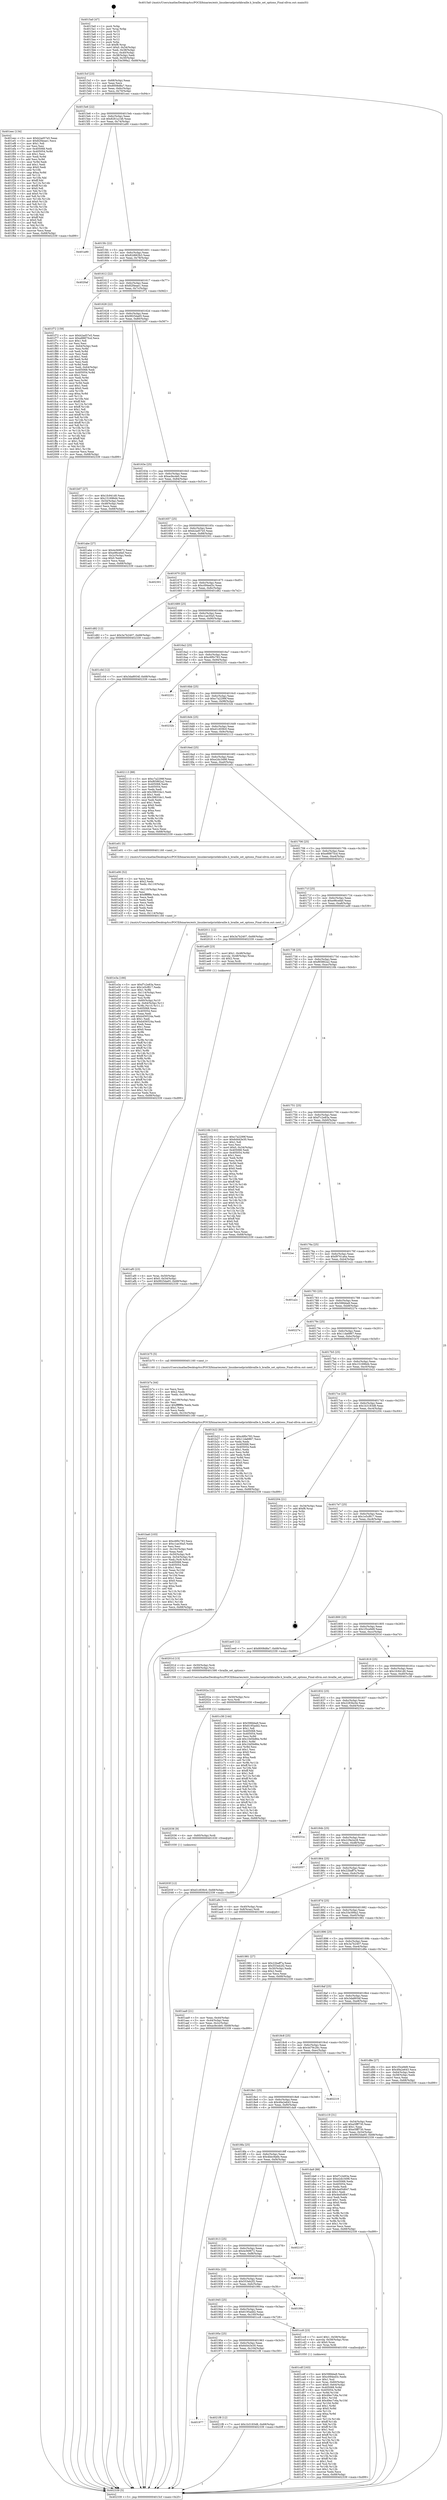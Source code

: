 digraph "0x4015a0" {
  label = "0x4015a0 (/mnt/c/Users/mathe/Desktop/tcc/POCII/binaries/extr_linuxkernelprintkbraille.h_braille_set_options_Final-ollvm.out::main(0))"
  labelloc = "t"
  node[shape=record]

  Entry [label="",width=0.3,height=0.3,shape=circle,fillcolor=black,style=filled]
  "0x4015cf" [label="{
     0x4015cf [23]\l
     | [instrs]\l
     &nbsp;&nbsp;0x4015cf \<+3\>: mov -0x68(%rbp),%eax\l
     &nbsp;&nbsp;0x4015d2 \<+2\>: mov %eax,%ecx\l
     &nbsp;&nbsp;0x4015d4 \<+6\>: sub $0x8008d8a7,%ecx\l
     &nbsp;&nbsp;0x4015da \<+3\>: mov %eax,-0x6c(%rbp)\l
     &nbsp;&nbsp;0x4015dd \<+3\>: mov %ecx,-0x70(%rbp)\l
     &nbsp;&nbsp;0x4015e0 \<+6\>: je 0000000000401eec \<main+0x94c\>\l
  }"]
  "0x401eec" [label="{
     0x401eec [134]\l
     | [instrs]\l
     &nbsp;&nbsp;0x401eec \<+5\>: mov $0xb2ad57e5,%eax\l
     &nbsp;&nbsp;0x401ef1 \<+5\>: mov $0x82f4eae1,%ecx\l
     &nbsp;&nbsp;0x401ef6 \<+2\>: mov $0x1,%dl\l
     &nbsp;&nbsp;0x401ef8 \<+2\>: xor %esi,%esi\l
     &nbsp;&nbsp;0x401efa \<+7\>: mov 0x405068,%edi\l
     &nbsp;&nbsp;0x401f01 \<+8\>: mov 0x405054,%r8d\l
     &nbsp;&nbsp;0x401f09 \<+3\>: sub $0x1,%esi\l
     &nbsp;&nbsp;0x401f0c \<+3\>: mov %edi,%r9d\l
     &nbsp;&nbsp;0x401f0f \<+3\>: add %esi,%r9d\l
     &nbsp;&nbsp;0x401f12 \<+4\>: imul %r9d,%edi\l
     &nbsp;&nbsp;0x401f16 \<+3\>: and $0x1,%edi\l
     &nbsp;&nbsp;0x401f19 \<+3\>: cmp $0x0,%edi\l
     &nbsp;&nbsp;0x401f1c \<+4\>: sete %r10b\l
     &nbsp;&nbsp;0x401f20 \<+4\>: cmp $0xa,%r8d\l
     &nbsp;&nbsp;0x401f24 \<+4\>: setl %r11b\l
     &nbsp;&nbsp;0x401f28 \<+3\>: mov %r10b,%bl\l
     &nbsp;&nbsp;0x401f2b \<+3\>: xor $0xff,%bl\l
     &nbsp;&nbsp;0x401f2e \<+3\>: mov %r11b,%r14b\l
     &nbsp;&nbsp;0x401f31 \<+4\>: xor $0xff,%r14b\l
     &nbsp;&nbsp;0x401f35 \<+3\>: xor $0x0,%dl\l
     &nbsp;&nbsp;0x401f38 \<+3\>: mov %bl,%r15b\l
     &nbsp;&nbsp;0x401f3b \<+4\>: and $0x0,%r15b\l
     &nbsp;&nbsp;0x401f3f \<+3\>: and %dl,%r10b\l
     &nbsp;&nbsp;0x401f42 \<+3\>: mov %r14b,%r12b\l
     &nbsp;&nbsp;0x401f45 \<+4\>: and $0x0,%r12b\l
     &nbsp;&nbsp;0x401f49 \<+3\>: and %dl,%r11b\l
     &nbsp;&nbsp;0x401f4c \<+3\>: or %r10b,%r15b\l
     &nbsp;&nbsp;0x401f4f \<+3\>: or %r11b,%r12b\l
     &nbsp;&nbsp;0x401f52 \<+3\>: xor %r12b,%r15b\l
     &nbsp;&nbsp;0x401f55 \<+3\>: or %r14b,%bl\l
     &nbsp;&nbsp;0x401f58 \<+3\>: xor $0xff,%bl\l
     &nbsp;&nbsp;0x401f5b \<+3\>: or $0x0,%dl\l
     &nbsp;&nbsp;0x401f5e \<+2\>: and %dl,%bl\l
     &nbsp;&nbsp;0x401f60 \<+3\>: or %bl,%r15b\l
     &nbsp;&nbsp;0x401f63 \<+4\>: test $0x1,%r15b\l
     &nbsp;&nbsp;0x401f67 \<+3\>: cmovne %ecx,%eax\l
     &nbsp;&nbsp;0x401f6a \<+3\>: mov %eax,-0x68(%rbp)\l
     &nbsp;&nbsp;0x401f6d \<+5\>: jmp 0000000000402339 \<main+0xd99\>\l
  }"]
  "0x4015e6" [label="{
     0x4015e6 [22]\l
     | [instrs]\l
     &nbsp;&nbsp;0x4015e6 \<+5\>: jmp 00000000004015eb \<main+0x4b\>\l
     &nbsp;&nbsp;0x4015eb \<+3\>: mov -0x6c(%rbp),%eax\l
     &nbsp;&nbsp;0x4015ee \<+5\>: sub $0x8261a148,%eax\l
     &nbsp;&nbsp;0x4015f3 \<+3\>: mov %eax,-0x74(%rbp)\l
     &nbsp;&nbsp;0x4015f6 \<+6\>: je 0000000000401a90 \<main+0x4f0\>\l
  }"]
  Exit [label="",width=0.3,height=0.3,shape=circle,fillcolor=black,style=filled,peripheries=2]
  "0x401a90" [label="{
     0x401a90\l
  }", style=dashed]
  "0x4015fc" [label="{
     0x4015fc [22]\l
     | [instrs]\l
     &nbsp;&nbsp;0x4015fc \<+5\>: jmp 0000000000401601 \<main+0x61\>\l
     &nbsp;&nbsp;0x401601 \<+3\>: mov -0x6c(%rbp),%eax\l
     &nbsp;&nbsp;0x401604 \<+5\>: sub $0x82d663b3,%eax\l
     &nbsp;&nbsp;0x401609 \<+3\>: mov %eax,-0x78(%rbp)\l
     &nbsp;&nbsp;0x40160c \<+6\>: je 00000000004020af \<main+0xb0f\>\l
  }"]
  "0x401977" [label="{
     0x401977\l
  }", style=dashed]
  "0x4020af" [label="{
     0x4020af\l
  }", style=dashed]
  "0x401612" [label="{
     0x401612 [22]\l
     | [instrs]\l
     &nbsp;&nbsp;0x401612 \<+5\>: jmp 0000000000401617 \<main+0x77\>\l
     &nbsp;&nbsp;0x401617 \<+3\>: mov -0x6c(%rbp),%eax\l
     &nbsp;&nbsp;0x40161a \<+5\>: sub $0x82f4eae1,%eax\l
     &nbsp;&nbsp;0x40161f \<+3\>: mov %eax,-0x7c(%rbp)\l
     &nbsp;&nbsp;0x401622 \<+6\>: je 0000000000401f72 \<main+0x9d2\>\l
  }"]
  "0x4021f8" [label="{
     0x4021f8 [12]\l
     | [instrs]\l
     &nbsp;&nbsp;0x4021f8 \<+7\>: movl $0x1b3183d8,-0x68(%rbp)\l
     &nbsp;&nbsp;0x4021ff \<+5\>: jmp 0000000000402339 \<main+0xd99\>\l
  }"]
  "0x401f72" [label="{
     0x401f72 [159]\l
     | [instrs]\l
     &nbsp;&nbsp;0x401f72 \<+5\>: mov $0xb2ad57e5,%eax\l
     &nbsp;&nbsp;0x401f77 \<+5\>: mov $0xe88875cd,%ecx\l
     &nbsp;&nbsp;0x401f7c \<+2\>: mov $0x1,%dl\l
     &nbsp;&nbsp;0x401f7e \<+2\>: xor %esi,%esi\l
     &nbsp;&nbsp;0x401f80 \<+3\>: mov -0x64(%rbp),%edi\l
     &nbsp;&nbsp;0x401f83 \<+3\>: mov %esi,%r8d\l
     &nbsp;&nbsp;0x401f86 \<+3\>: sub %edi,%r8d\l
     &nbsp;&nbsp;0x401f89 \<+2\>: mov %esi,%edi\l
     &nbsp;&nbsp;0x401f8b \<+3\>: sub $0x1,%edi\l
     &nbsp;&nbsp;0x401f8e \<+3\>: add %edi,%r8d\l
     &nbsp;&nbsp;0x401f91 \<+2\>: mov %esi,%edi\l
     &nbsp;&nbsp;0x401f93 \<+3\>: sub %r8d,%edi\l
     &nbsp;&nbsp;0x401f96 \<+3\>: mov %edi,-0x64(%rbp)\l
     &nbsp;&nbsp;0x401f99 \<+7\>: mov 0x405068,%edi\l
     &nbsp;&nbsp;0x401fa0 \<+8\>: mov 0x405054,%r8d\l
     &nbsp;&nbsp;0x401fa8 \<+3\>: sub $0x1,%esi\l
     &nbsp;&nbsp;0x401fab \<+3\>: mov %edi,%r9d\l
     &nbsp;&nbsp;0x401fae \<+3\>: add %esi,%r9d\l
     &nbsp;&nbsp;0x401fb1 \<+4\>: imul %r9d,%edi\l
     &nbsp;&nbsp;0x401fb5 \<+3\>: and $0x1,%edi\l
     &nbsp;&nbsp;0x401fb8 \<+3\>: cmp $0x0,%edi\l
     &nbsp;&nbsp;0x401fbb \<+4\>: sete %r10b\l
     &nbsp;&nbsp;0x401fbf \<+4\>: cmp $0xa,%r8d\l
     &nbsp;&nbsp;0x401fc3 \<+4\>: setl %r11b\l
     &nbsp;&nbsp;0x401fc7 \<+3\>: mov %r10b,%bl\l
     &nbsp;&nbsp;0x401fca \<+3\>: xor $0xff,%bl\l
     &nbsp;&nbsp;0x401fcd \<+3\>: mov %r11b,%r14b\l
     &nbsp;&nbsp;0x401fd0 \<+4\>: xor $0xff,%r14b\l
     &nbsp;&nbsp;0x401fd4 \<+3\>: xor $0x1,%dl\l
     &nbsp;&nbsp;0x401fd7 \<+3\>: mov %bl,%r15b\l
     &nbsp;&nbsp;0x401fda \<+4\>: and $0xff,%r15b\l
     &nbsp;&nbsp;0x401fde \<+3\>: and %dl,%r10b\l
     &nbsp;&nbsp;0x401fe1 \<+3\>: mov %r14b,%r12b\l
     &nbsp;&nbsp;0x401fe4 \<+4\>: and $0xff,%r12b\l
     &nbsp;&nbsp;0x401fe8 \<+3\>: and %dl,%r11b\l
     &nbsp;&nbsp;0x401feb \<+3\>: or %r10b,%r15b\l
     &nbsp;&nbsp;0x401fee \<+3\>: or %r11b,%r12b\l
     &nbsp;&nbsp;0x401ff1 \<+3\>: xor %r12b,%r15b\l
     &nbsp;&nbsp;0x401ff4 \<+3\>: or %r14b,%bl\l
     &nbsp;&nbsp;0x401ff7 \<+3\>: xor $0xff,%bl\l
     &nbsp;&nbsp;0x401ffa \<+3\>: or $0x1,%dl\l
     &nbsp;&nbsp;0x401ffd \<+2\>: and %dl,%bl\l
     &nbsp;&nbsp;0x401fff \<+3\>: or %bl,%r15b\l
     &nbsp;&nbsp;0x402002 \<+4\>: test $0x1,%r15b\l
     &nbsp;&nbsp;0x402006 \<+3\>: cmovne %ecx,%eax\l
     &nbsp;&nbsp;0x402009 \<+3\>: mov %eax,-0x68(%rbp)\l
     &nbsp;&nbsp;0x40200c \<+5\>: jmp 0000000000402339 \<main+0xd99\>\l
  }"]
  "0x401628" [label="{
     0x401628 [22]\l
     | [instrs]\l
     &nbsp;&nbsp;0x401628 \<+5\>: jmp 000000000040162d \<main+0x8d\>\l
     &nbsp;&nbsp;0x40162d \<+3\>: mov -0x6c(%rbp),%eax\l
     &nbsp;&nbsp;0x401630 \<+5\>: sub $0x9925da65,%eax\l
     &nbsp;&nbsp;0x401635 \<+3\>: mov %eax,-0x80(%rbp)\l
     &nbsp;&nbsp;0x401638 \<+6\>: je 0000000000401b07 \<main+0x567\>\l
  }"]
  "0x40203f" [label="{
     0x40203f [12]\l
     | [instrs]\l
     &nbsp;&nbsp;0x40203f \<+7\>: movl $0xd1c839c0,-0x68(%rbp)\l
     &nbsp;&nbsp;0x402046 \<+5\>: jmp 0000000000402339 \<main+0xd99\>\l
  }"]
  "0x401b07" [label="{
     0x401b07 [27]\l
     | [instrs]\l
     &nbsp;&nbsp;0x401b07 \<+5\>: mov $0x1fc941d0,%eax\l
     &nbsp;&nbsp;0x401b0c \<+5\>: mov $0x151696d4,%ecx\l
     &nbsp;&nbsp;0x401b11 \<+3\>: mov -0x54(%rbp),%edx\l
     &nbsp;&nbsp;0x401b14 \<+3\>: cmp -0x48(%rbp),%edx\l
     &nbsp;&nbsp;0x401b17 \<+3\>: cmovl %ecx,%eax\l
     &nbsp;&nbsp;0x401b1a \<+3\>: mov %eax,-0x68(%rbp)\l
     &nbsp;&nbsp;0x401b1d \<+5\>: jmp 0000000000402339 \<main+0xd99\>\l
  }"]
  "0x40163e" [label="{
     0x40163e [25]\l
     | [instrs]\l
     &nbsp;&nbsp;0x40163e \<+5\>: jmp 0000000000401643 \<main+0xa3\>\l
     &nbsp;&nbsp;0x401643 \<+3\>: mov -0x6c(%rbp),%eax\l
     &nbsp;&nbsp;0x401646 \<+5\>: sub $0xacfecde0,%eax\l
     &nbsp;&nbsp;0x40164b \<+6\>: mov %eax,-0x84(%rbp)\l
     &nbsp;&nbsp;0x401651 \<+6\>: je 0000000000401abe \<main+0x51e\>\l
  }"]
  "0x402036" [label="{
     0x402036 [9]\l
     | [instrs]\l
     &nbsp;&nbsp;0x402036 \<+4\>: mov -0x60(%rbp),%rdi\l
     &nbsp;&nbsp;0x40203a \<+5\>: call 0000000000401030 \<free@plt\>\l
     | [calls]\l
     &nbsp;&nbsp;0x401030 \{1\} (unknown)\l
  }"]
  "0x401abe" [label="{
     0x401abe [27]\l
     | [instrs]\l
     &nbsp;&nbsp;0x401abe \<+5\>: mov $0x4cf49672,%eax\l
     &nbsp;&nbsp;0x401ac3 \<+5\>: mov $0xe96cefa0,%ecx\l
     &nbsp;&nbsp;0x401ac8 \<+3\>: mov -0x2c(%rbp),%edx\l
     &nbsp;&nbsp;0x401acb \<+3\>: cmp $0x0,%edx\l
     &nbsp;&nbsp;0x401ace \<+3\>: cmove %ecx,%eax\l
     &nbsp;&nbsp;0x401ad1 \<+3\>: mov %eax,-0x68(%rbp)\l
     &nbsp;&nbsp;0x401ad4 \<+5\>: jmp 0000000000402339 \<main+0xd99\>\l
  }"]
  "0x401657" [label="{
     0x401657 [25]\l
     | [instrs]\l
     &nbsp;&nbsp;0x401657 \<+5\>: jmp 000000000040165c \<main+0xbc\>\l
     &nbsp;&nbsp;0x40165c \<+3\>: mov -0x6c(%rbp),%eax\l
     &nbsp;&nbsp;0x40165f \<+5\>: sub $0xb2ad57e5,%eax\l
     &nbsp;&nbsp;0x401664 \<+6\>: mov %eax,-0x88(%rbp)\l
     &nbsp;&nbsp;0x40166a \<+6\>: je 0000000000402301 \<main+0xd61\>\l
  }"]
  "0x40202a" [label="{
     0x40202a [12]\l
     | [instrs]\l
     &nbsp;&nbsp;0x40202a \<+4\>: mov -0x50(%rbp),%rsi\l
     &nbsp;&nbsp;0x40202e \<+3\>: mov %rsi,%rdi\l
     &nbsp;&nbsp;0x402031 \<+5\>: call 0000000000401030 \<free@plt\>\l
     | [calls]\l
     &nbsp;&nbsp;0x401030 \{1\} (unknown)\l
  }"]
  "0x402301" [label="{
     0x402301\l
  }", style=dashed]
  "0x401670" [label="{
     0x401670 [25]\l
     | [instrs]\l
     &nbsp;&nbsp;0x401670 \<+5\>: jmp 0000000000401675 \<main+0xd5\>\l
     &nbsp;&nbsp;0x401675 \<+3\>: mov -0x6c(%rbp),%eax\l
     &nbsp;&nbsp;0x401678 \<+5\>: sub $0xc094ed3c,%eax\l
     &nbsp;&nbsp;0x40167d \<+6\>: mov %eax,-0x8c(%rbp)\l
     &nbsp;&nbsp;0x401683 \<+6\>: je 0000000000401d82 \<main+0x7e2\>\l
  }"]
  "0x401e3a" [label="{
     0x401e3a [166]\l
     | [instrs]\l
     &nbsp;&nbsp;0x401e3a \<+5\>: mov $0xf7c2e83a,%ecx\l
     &nbsp;&nbsp;0x401e3f \<+5\>: mov $0x1e5cf817,%edx\l
     &nbsp;&nbsp;0x401e44 \<+3\>: mov $0x1,%r8b\l
     &nbsp;&nbsp;0x401e47 \<+6\>: mov -0x114(%rbp),%esi\l
     &nbsp;&nbsp;0x401e4d \<+3\>: imul %eax,%esi\l
     &nbsp;&nbsp;0x401e50 \<+3\>: mov %sil,%r9b\l
     &nbsp;&nbsp;0x401e53 \<+4\>: mov -0x60(%rbp),%r10\l
     &nbsp;&nbsp;0x401e57 \<+4\>: movslq -0x64(%rbp),%r11\l
     &nbsp;&nbsp;0x401e5b \<+4\>: mov %r9b,(%r10,%r11,1)\l
     &nbsp;&nbsp;0x401e5f \<+7\>: mov 0x405068,%eax\l
     &nbsp;&nbsp;0x401e66 \<+7\>: mov 0x405054,%esi\l
     &nbsp;&nbsp;0x401e6d \<+2\>: mov %eax,%edi\l
     &nbsp;&nbsp;0x401e6f \<+6\>: add $0xb456524a,%edi\l
     &nbsp;&nbsp;0x401e75 \<+3\>: sub $0x1,%edi\l
     &nbsp;&nbsp;0x401e78 \<+6\>: sub $0xb456524a,%edi\l
     &nbsp;&nbsp;0x401e7e \<+3\>: imul %edi,%eax\l
     &nbsp;&nbsp;0x401e81 \<+3\>: and $0x1,%eax\l
     &nbsp;&nbsp;0x401e84 \<+3\>: cmp $0x0,%eax\l
     &nbsp;&nbsp;0x401e87 \<+4\>: sete %r9b\l
     &nbsp;&nbsp;0x401e8b \<+3\>: cmp $0xa,%esi\l
     &nbsp;&nbsp;0x401e8e \<+3\>: setl %bl\l
     &nbsp;&nbsp;0x401e91 \<+3\>: mov %r9b,%r14b\l
     &nbsp;&nbsp;0x401e94 \<+4\>: xor $0xff,%r14b\l
     &nbsp;&nbsp;0x401e98 \<+3\>: mov %bl,%r15b\l
     &nbsp;&nbsp;0x401e9b \<+4\>: xor $0xff,%r15b\l
     &nbsp;&nbsp;0x401e9f \<+4\>: xor $0x1,%r8b\l
     &nbsp;&nbsp;0x401ea3 \<+3\>: mov %r14b,%r12b\l
     &nbsp;&nbsp;0x401ea6 \<+4\>: and $0xff,%r12b\l
     &nbsp;&nbsp;0x401eaa \<+3\>: and %r8b,%r9b\l
     &nbsp;&nbsp;0x401ead \<+3\>: mov %r15b,%r13b\l
     &nbsp;&nbsp;0x401eb0 \<+4\>: and $0xff,%r13b\l
     &nbsp;&nbsp;0x401eb4 \<+3\>: and %r8b,%bl\l
     &nbsp;&nbsp;0x401eb7 \<+3\>: or %r9b,%r12b\l
     &nbsp;&nbsp;0x401eba \<+3\>: or %bl,%r13b\l
     &nbsp;&nbsp;0x401ebd \<+3\>: xor %r13b,%r12b\l
     &nbsp;&nbsp;0x401ec0 \<+3\>: or %r15b,%r14b\l
     &nbsp;&nbsp;0x401ec3 \<+4\>: xor $0xff,%r14b\l
     &nbsp;&nbsp;0x401ec7 \<+4\>: or $0x1,%r8b\l
     &nbsp;&nbsp;0x401ecb \<+3\>: and %r8b,%r14b\l
     &nbsp;&nbsp;0x401ece \<+3\>: or %r14b,%r12b\l
     &nbsp;&nbsp;0x401ed1 \<+4\>: test $0x1,%r12b\l
     &nbsp;&nbsp;0x401ed5 \<+3\>: cmovne %edx,%ecx\l
     &nbsp;&nbsp;0x401ed8 \<+3\>: mov %ecx,-0x68(%rbp)\l
     &nbsp;&nbsp;0x401edb \<+5\>: jmp 0000000000402339 \<main+0xd99\>\l
  }"]
  "0x401d82" [label="{
     0x401d82 [12]\l
     | [instrs]\l
     &nbsp;&nbsp;0x401d82 \<+7\>: movl $0x3a7b2407,-0x68(%rbp)\l
     &nbsp;&nbsp;0x401d89 \<+5\>: jmp 0000000000402339 \<main+0xd99\>\l
  }"]
  "0x401689" [label="{
     0x401689 [25]\l
     | [instrs]\l
     &nbsp;&nbsp;0x401689 \<+5\>: jmp 000000000040168e \<main+0xee\>\l
     &nbsp;&nbsp;0x40168e \<+3\>: mov -0x6c(%rbp),%eax\l
     &nbsp;&nbsp;0x401691 \<+5\>: sub $0xc1ae30a5,%eax\l
     &nbsp;&nbsp;0x401696 \<+6\>: mov %eax,-0x90(%rbp)\l
     &nbsp;&nbsp;0x40169c \<+6\>: je 0000000000401c0d \<main+0x66d\>\l
  }"]
  "0x401e06" [label="{
     0x401e06 [52]\l
     | [instrs]\l
     &nbsp;&nbsp;0x401e06 \<+2\>: xor %ecx,%ecx\l
     &nbsp;&nbsp;0x401e08 \<+5\>: mov $0x2,%edx\l
     &nbsp;&nbsp;0x401e0d \<+6\>: mov %edx,-0x110(%rbp)\l
     &nbsp;&nbsp;0x401e13 \<+1\>: cltd\l
     &nbsp;&nbsp;0x401e14 \<+6\>: mov -0x110(%rbp),%esi\l
     &nbsp;&nbsp;0x401e1a \<+2\>: idiv %esi\l
     &nbsp;&nbsp;0x401e1c \<+6\>: imul $0xfffffffe,%edx,%edx\l
     &nbsp;&nbsp;0x401e22 \<+2\>: mov %ecx,%edi\l
     &nbsp;&nbsp;0x401e24 \<+2\>: sub %edx,%edi\l
     &nbsp;&nbsp;0x401e26 \<+2\>: mov %ecx,%edx\l
     &nbsp;&nbsp;0x401e28 \<+3\>: sub $0x1,%edx\l
     &nbsp;&nbsp;0x401e2b \<+2\>: add %edx,%edi\l
     &nbsp;&nbsp;0x401e2d \<+2\>: sub %edi,%ecx\l
     &nbsp;&nbsp;0x401e2f \<+6\>: mov %ecx,-0x114(%rbp)\l
     &nbsp;&nbsp;0x401e35 \<+5\>: call 0000000000401160 \<next_i\>\l
     | [calls]\l
     &nbsp;&nbsp;0x401160 \{1\} (/mnt/c/Users/mathe/Desktop/tcc/POCII/binaries/extr_linuxkernelprintkbraille.h_braille_set_options_Final-ollvm.out::next_i)\l
  }"]
  "0x401c0d" [label="{
     0x401c0d [12]\l
     | [instrs]\l
     &nbsp;&nbsp;0x401c0d \<+7\>: movl $0x3da8934f,-0x68(%rbp)\l
     &nbsp;&nbsp;0x401c14 \<+5\>: jmp 0000000000402339 \<main+0xd99\>\l
  }"]
  "0x4016a2" [label="{
     0x4016a2 [25]\l
     | [instrs]\l
     &nbsp;&nbsp;0x4016a2 \<+5\>: jmp 00000000004016a7 \<main+0x107\>\l
     &nbsp;&nbsp;0x4016a7 \<+3\>: mov -0x6c(%rbp),%eax\l
     &nbsp;&nbsp;0x4016aa \<+5\>: sub $0xc6f0c783,%eax\l
     &nbsp;&nbsp;0x4016af \<+6\>: mov %eax,-0x94(%rbp)\l
     &nbsp;&nbsp;0x4016b5 \<+6\>: je 0000000000402231 \<main+0xc91\>\l
  }"]
  "0x401cdf" [label="{
     0x401cdf [163]\l
     | [instrs]\l
     &nbsp;&nbsp;0x401cdf \<+5\>: mov $0x596bba9,%ecx\l
     &nbsp;&nbsp;0x401ce4 \<+5\>: mov $0xc094ed3c,%edx\l
     &nbsp;&nbsp;0x401ce9 \<+3\>: mov $0x1,%sil\l
     &nbsp;&nbsp;0x401cec \<+4\>: mov %rax,-0x60(%rbp)\l
     &nbsp;&nbsp;0x401cf0 \<+7\>: movl $0x0,-0x64(%rbp)\l
     &nbsp;&nbsp;0x401cf7 \<+8\>: mov 0x405068,%r8d\l
     &nbsp;&nbsp;0x401cff \<+8\>: mov 0x405054,%r9d\l
     &nbsp;&nbsp;0x401d07 \<+3\>: mov %r8d,%r10d\l
     &nbsp;&nbsp;0x401d0a \<+7\>: sub $0x49ec7c6a,%r10d\l
     &nbsp;&nbsp;0x401d11 \<+4\>: sub $0x1,%r10d\l
     &nbsp;&nbsp;0x401d15 \<+7\>: add $0x49ec7c6a,%r10d\l
     &nbsp;&nbsp;0x401d1c \<+4\>: imul %r10d,%r8d\l
     &nbsp;&nbsp;0x401d20 \<+4\>: and $0x1,%r8d\l
     &nbsp;&nbsp;0x401d24 \<+4\>: cmp $0x0,%r8d\l
     &nbsp;&nbsp;0x401d28 \<+4\>: sete %r11b\l
     &nbsp;&nbsp;0x401d2c \<+4\>: cmp $0xa,%r9d\l
     &nbsp;&nbsp;0x401d30 \<+3\>: setl %bl\l
     &nbsp;&nbsp;0x401d33 \<+3\>: mov %r11b,%r14b\l
     &nbsp;&nbsp;0x401d36 \<+4\>: xor $0xff,%r14b\l
     &nbsp;&nbsp;0x401d3a \<+3\>: mov %bl,%r15b\l
     &nbsp;&nbsp;0x401d3d \<+4\>: xor $0xff,%r15b\l
     &nbsp;&nbsp;0x401d41 \<+4\>: xor $0x1,%sil\l
     &nbsp;&nbsp;0x401d45 \<+3\>: mov %r14b,%r12b\l
     &nbsp;&nbsp;0x401d48 \<+4\>: and $0xff,%r12b\l
     &nbsp;&nbsp;0x401d4c \<+3\>: and %sil,%r11b\l
     &nbsp;&nbsp;0x401d4f \<+3\>: mov %r15b,%r13b\l
     &nbsp;&nbsp;0x401d52 \<+4\>: and $0xff,%r13b\l
     &nbsp;&nbsp;0x401d56 \<+3\>: and %sil,%bl\l
     &nbsp;&nbsp;0x401d59 \<+3\>: or %r11b,%r12b\l
     &nbsp;&nbsp;0x401d5c \<+3\>: or %bl,%r13b\l
     &nbsp;&nbsp;0x401d5f \<+3\>: xor %r13b,%r12b\l
     &nbsp;&nbsp;0x401d62 \<+3\>: or %r15b,%r14b\l
     &nbsp;&nbsp;0x401d65 \<+4\>: xor $0xff,%r14b\l
     &nbsp;&nbsp;0x401d69 \<+4\>: or $0x1,%sil\l
     &nbsp;&nbsp;0x401d6d \<+3\>: and %sil,%r14b\l
     &nbsp;&nbsp;0x401d70 \<+3\>: or %r14b,%r12b\l
     &nbsp;&nbsp;0x401d73 \<+4\>: test $0x1,%r12b\l
     &nbsp;&nbsp;0x401d77 \<+3\>: cmovne %edx,%ecx\l
     &nbsp;&nbsp;0x401d7a \<+3\>: mov %ecx,-0x68(%rbp)\l
     &nbsp;&nbsp;0x401d7d \<+5\>: jmp 0000000000402339 \<main+0xd99\>\l
  }"]
  "0x402231" [label="{
     0x402231\l
  }", style=dashed]
  "0x4016bb" [label="{
     0x4016bb [25]\l
     | [instrs]\l
     &nbsp;&nbsp;0x4016bb \<+5\>: jmp 00000000004016c0 \<main+0x120\>\l
     &nbsp;&nbsp;0x4016c0 \<+3\>: mov -0x6c(%rbp),%eax\l
     &nbsp;&nbsp;0x4016c3 \<+5\>: sub $0xc7a2299f,%eax\l
     &nbsp;&nbsp;0x4016c8 \<+6\>: mov %eax,-0x98(%rbp)\l
     &nbsp;&nbsp;0x4016ce \<+6\>: je 000000000040232b \<main+0xd8b\>\l
  }"]
  "0x40195e" [label="{
     0x40195e [25]\l
     | [instrs]\l
     &nbsp;&nbsp;0x40195e \<+5\>: jmp 0000000000401963 \<main+0x3c3\>\l
     &nbsp;&nbsp;0x401963 \<+3\>: mov -0x6c(%rbp),%eax\l
     &nbsp;&nbsp;0x401966 \<+5\>: sub $0x6d443e30,%eax\l
     &nbsp;&nbsp;0x40196b \<+6\>: mov %eax,-0x104(%rbp)\l
     &nbsp;&nbsp;0x401971 \<+6\>: je 00000000004021f8 \<main+0xc58\>\l
  }"]
  "0x40232b" [label="{
     0x40232b\l
  }", style=dashed]
  "0x4016d4" [label="{
     0x4016d4 [25]\l
     | [instrs]\l
     &nbsp;&nbsp;0x4016d4 \<+5\>: jmp 00000000004016d9 \<main+0x139\>\l
     &nbsp;&nbsp;0x4016d9 \<+3\>: mov -0x6c(%rbp),%eax\l
     &nbsp;&nbsp;0x4016dc \<+5\>: sub $0xd1c839c0,%eax\l
     &nbsp;&nbsp;0x4016e1 \<+6\>: mov %eax,-0x9c(%rbp)\l
     &nbsp;&nbsp;0x4016e7 \<+6\>: je 0000000000402113 \<main+0xb73\>\l
  }"]
  "0x401cc8" [label="{
     0x401cc8 [23]\l
     | [instrs]\l
     &nbsp;&nbsp;0x401cc8 \<+7\>: movl $0x1,-0x58(%rbp)\l
     &nbsp;&nbsp;0x401ccf \<+4\>: movslq -0x58(%rbp),%rax\l
     &nbsp;&nbsp;0x401cd3 \<+4\>: shl $0x0,%rax\l
     &nbsp;&nbsp;0x401cd7 \<+3\>: mov %rax,%rdi\l
     &nbsp;&nbsp;0x401cda \<+5\>: call 0000000000401050 \<malloc@plt\>\l
     | [calls]\l
     &nbsp;&nbsp;0x401050 \{1\} (unknown)\l
  }"]
  "0x402113" [label="{
     0x402113 [88]\l
     | [instrs]\l
     &nbsp;&nbsp;0x402113 \<+5\>: mov $0xc7a2299f,%eax\l
     &nbsp;&nbsp;0x402118 \<+5\>: mov $0xf65862a2,%ecx\l
     &nbsp;&nbsp;0x40211d \<+7\>: mov 0x405068,%edx\l
     &nbsp;&nbsp;0x402124 \<+7\>: mov 0x405054,%esi\l
     &nbsp;&nbsp;0x40212b \<+2\>: mov %edx,%edi\l
     &nbsp;&nbsp;0x40212d \<+6\>: add $0x398334c1,%edi\l
     &nbsp;&nbsp;0x402133 \<+3\>: sub $0x1,%edi\l
     &nbsp;&nbsp;0x402136 \<+6\>: sub $0x398334c1,%edi\l
     &nbsp;&nbsp;0x40213c \<+3\>: imul %edi,%edx\l
     &nbsp;&nbsp;0x40213f \<+3\>: and $0x1,%edx\l
     &nbsp;&nbsp;0x402142 \<+3\>: cmp $0x0,%edx\l
     &nbsp;&nbsp;0x402145 \<+4\>: sete %r8b\l
     &nbsp;&nbsp;0x402149 \<+3\>: cmp $0xa,%esi\l
     &nbsp;&nbsp;0x40214c \<+4\>: setl %r9b\l
     &nbsp;&nbsp;0x402150 \<+3\>: mov %r8b,%r10b\l
     &nbsp;&nbsp;0x402153 \<+3\>: and %r9b,%r10b\l
     &nbsp;&nbsp;0x402156 \<+3\>: xor %r9b,%r8b\l
     &nbsp;&nbsp;0x402159 \<+3\>: or %r8b,%r10b\l
     &nbsp;&nbsp;0x40215c \<+4\>: test $0x1,%r10b\l
     &nbsp;&nbsp;0x402160 \<+3\>: cmovne %ecx,%eax\l
     &nbsp;&nbsp;0x402163 \<+3\>: mov %eax,-0x68(%rbp)\l
     &nbsp;&nbsp;0x402166 \<+5\>: jmp 0000000000402339 \<main+0xd99\>\l
  }"]
  "0x4016ed" [label="{
     0x4016ed [25]\l
     | [instrs]\l
     &nbsp;&nbsp;0x4016ed \<+5\>: jmp 00000000004016f2 \<main+0x152\>\l
     &nbsp;&nbsp;0x4016f2 \<+3\>: mov -0x6c(%rbp),%eax\l
     &nbsp;&nbsp;0x4016f5 \<+5\>: sub $0xe2dc3498,%eax\l
     &nbsp;&nbsp;0x4016fa \<+6\>: mov %eax,-0xa0(%rbp)\l
     &nbsp;&nbsp;0x401700 \<+6\>: je 0000000000401e01 \<main+0x861\>\l
  }"]
  "0x401945" [label="{
     0x401945 [25]\l
     | [instrs]\l
     &nbsp;&nbsp;0x401945 \<+5\>: jmp 000000000040194a \<main+0x3aa\>\l
     &nbsp;&nbsp;0x40194a \<+3\>: mov -0x6c(%rbp),%eax\l
     &nbsp;&nbsp;0x40194d \<+5\>: sub $0x6195add2,%eax\l
     &nbsp;&nbsp;0x401952 \<+6\>: mov %eax,-0x100(%rbp)\l
     &nbsp;&nbsp;0x401958 \<+6\>: je 0000000000401cc8 \<main+0x728\>\l
  }"]
  "0x401e01" [label="{
     0x401e01 [5]\l
     | [instrs]\l
     &nbsp;&nbsp;0x401e01 \<+5\>: call 0000000000401160 \<next_i\>\l
     | [calls]\l
     &nbsp;&nbsp;0x401160 \{1\} (/mnt/c/Users/mathe/Desktop/tcc/POCII/binaries/extr_linuxkernelprintkbraille.h_braille_set_options_Final-ollvm.out::next_i)\l
  }"]
  "0x401706" [label="{
     0x401706 [25]\l
     | [instrs]\l
     &nbsp;&nbsp;0x401706 \<+5\>: jmp 000000000040170b \<main+0x16b\>\l
     &nbsp;&nbsp;0x40170b \<+3\>: mov -0x6c(%rbp),%eax\l
     &nbsp;&nbsp;0x40170e \<+5\>: sub $0xe88875cd,%eax\l
     &nbsp;&nbsp;0x401713 \<+6\>: mov %eax,-0xa4(%rbp)\l
     &nbsp;&nbsp;0x401719 \<+6\>: je 0000000000402011 \<main+0xa71\>\l
  }"]
  "0x40199c" [label="{
     0x40199c\l
  }", style=dashed]
  "0x402011" [label="{
     0x402011 [12]\l
     | [instrs]\l
     &nbsp;&nbsp;0x402011 \<+7\>: movl $0x3a7b2407,-0x68(%rbp)\l
     &nbsp;&nbsp;0x402018 \<+5\>: jmp 0000000000402339 \<main+0xd99\>\l
  }"]
  "0x40171f" [label="{
     0x40171f [25]\l
     | [instrs]\l
     &nbsp;&nbsp;0x40171f \<+5\>: jmp 0000000000401724 \<main+0x184\>\l
     &nbsp;&nbsp;0x401724 \<+3\>: mov -0x6c(%rbp),%eax\l
     &nbsp;&nbsp;0x401727 \<+5\>: sub $0xe96cefa0,%eax\l
     &nbsp;&nbsp;0x40172c \<+6\>: mov %eax,-0xa8(%rbp)\l
     &nbsp;&nbsp;0x401732 \<+6\>: je 0000000000401ad9 \<main+0x539\>\l
  }"]
  "0x40192c" [label="{
     0x40192c [25]\l
     | [instrs]\l
     &nbsp;&nbsp;0x40192c \<+5\>: jmp 0000000000401931 \<main+0x391\>\l
     &nbsp;&nbsp;0x401931 \<+3\>: mov -0x6c(%rbp),%eax\l
     &nbsp;&nbsp;0x401934 \<+5\>: sub $0x553eb2f2,%eax\l
     &nbsp;&nbsp;0x401939 \<+6\>: mov %eax,-0xfc(%rbp)\l
     &nbsp;&nbsp;0x40193f \<+6\>: je 000000000040199c \<main+0x3fc\>\l
  }"]
  "0x401ad9" [label="{
     0x401ad9 [23]\l
     | [instrs]\l
     &nbsp;&nbsp;0x401ad9 \<+7\>: movl $0x1,-0x48(%rbp)\l
     &nbsp;&nbsp;0x401ae0 \<+4\>: movslq -0x48(%rbp),%rax\l
     &nbsp;&nbsp;0x401ae4 \<+4\>: shl $0x2,%rax\l
     &nbsp;&nbsp;0x401ae8 \<+3\>: mov %rax,%rdi\l
     &nbsp;&nbsp;0x401aeb \<+5\>: call 0000000000401050 \<malloc@plt\>\l
     | [calls]\l
     &nbsp;&nbsp;0x401050 \{1\} (unknown)\l
  }"]
  "0x401738" [label="{
     0x401738 [25]\l
     | [instrs]\l
     &nbsp;&nbsp;0x401738 \<+5\>: jmp 000000000040173d \<main+0x19d\>\l
     &nbsp;&nbsp;0x40173d \<+3\>: mov -0x6c(%rbp),%eax\l
     &nbsp;&nbsp;0x401740 \<+5\>: sub $0xf65862a2,%eax\l
     &nbsp;&nbsp;0x401745 \<+6\>: mov %eax,-0xac(%rbp)\l
     &nbsp;&nbsp;0x40174b \<+6\>: je 000000000040216b \<main+0xbcb\>\l
  }"]
  "0x40204b" [label="{
     0x40204b\l
  }", style=dashed]
  "0x40216b" [label="{
     0x40216b [141]\l
     | [instrs]\l
     &nbsp;&nbsp;0x40216b \<+5\>: mov $0xc7a2299f,%eax\l
     &nbsp;&nbsp;0x402170 \<+5\>: mov $0x6d443e30,%ecx\l
     &nbsp;&nbsp;0x402175 \<+2\>: mov $0x1,%dl\l
     &nbsp;&nbsp;0x402177 \<+2\>: xor %esi,%esi\l
     &nbsp;&nbsp;0x402179 \<+7\>: movl $0x0,-0x34(%rbp)\l
     &nbsp;&nbsp;0x402180 \<+7\>: mov 0x405068,%edi\l
     &nbsp;&nbsp;0x402187 \<+8\>: mov 0x405054,%r8d\l
     &nbsp;&nbsp;0x40218f \<+3\>: sub $0x1,%esi\l
     &nbsp;&nbsp;0x402192 \<+3\>: mov %edi,%r9d\l
     &nbsp;&nbsp;0x402195 \<+3\>: add %esi,%r9d\l
     &nbsp;&nbsp;0x402198 \<+4\>: imul %r9d,%edi\l
     &nbsp;&nbsp;0x40219c \<+3\>: and $0x1,%edi\l
     &nbsp;&nbsp;0x40219f \<+3\>: cmp $0x0,%edi\l
     &nbsp;&nbsp;0x4021a2 \<+4\>: sete %r10b\l
     &nbsp;&nbsp;0x4021a6 \<+4\>: cmp $0xa,%r8d\l
     &nbsp;&nbsp;0x4021aa \<+4\>: setl %r11b\l
     &nbsp;&nbsp;0x4021ae \<+3\>: mov %r10b,%bl\l
     &nbsp;&nbsp;0x4021b1 \<+3\>: xor $0xff,%bl\l
     &nbsp;&nbsp;0x4021b4 \<+3\>: mov %r11b,%r14b\l
     &nbsp;&nbsp;0x4021b7 \<+4\>: xor $0xff,%r14b\l
     &nbsp;&nbsp;0x4021bb \<+3\>: xor $0x0,%dl\l
     &nbsp;&nbsp;0x4021be \<+3\>: mov %bl,%r15b\l
     &nbsp;&nbsp;0x4021c1 \<+4\>: and $0x0,%r15b\l
     &nbsp;&nbsp;0x4021c5 \<+3\>: and %dl,%r10b\l
     &nbsp;&nbsp;0x4021c8 \<+3\>: mov %r14b,%r12b\l
     &nbsp;&nbsp;0x4021cb \<+4\>: and $0x0,%r12b\l
     &nbsp;&nbsp;0x4021cf \<+3\>: and %dl,%r11b\l
     &nbsp;&nbsp;0x4021d2 \<+3\>: or %r10b,%r15b\l
     &nbsp;&nbsp;0x4021d5 \<+3\>: or %r11b,%r12b\l
     &nbsp;&nbsp;0x4021d8 \<+3\>: xor %r12b,%r15b\l
     &nbsp;&nbsp;0x4021db \<+3\>: or %r14b,%bl\l
     &nbsp;&nbsp;0x4021de \<+3\>: xor $0xff,%bl\l
     &nbsp;&nbsp;0x4021e1 \<+3\>: or $0x0,%dl\l
     &nbsp;&nbsp;0x4021e4 \<+2\>: and %dl,%bl\l
     &nbsp;&nbsp;0x4021e6 \<+3\>: or %bl,%r15b\l
     &nbsp;&nbsp;0x4021e9 \<+4\>: test $0x1,%r15b\l
     &nbsp;&nbsp;0x4021ed \<+3\>: cmovne %ecx,%eax\l
     &nbsp;&nbsp;0x4021f0 \<+3\>: mov %eax,-0x68(%rbp)\l
     &nbsp;&nbsp;0x4021f3 \<+5\>: jmp 0000000000402339 \<main+0xd99\>\l
  }"]
  "0x401751" [label="{
     0x401751 [25]\l
     | [instrs]\l
     &nbsp;&nbsp;0x401751 \<+5\>: jmp 0000000000401756 \<main+0x1b6\>\l
     &nbsp;&nbsp;0x401756 \<+3\>: mov -0x6c(%rbp),%eax\l
     &nbsp;&nbsp;0x401759 \<+5\>: sub $0xf7c2e83a,%eax\l
     &nbsp;&nbsp;0x40175e \<+6\>: mov %eax,-0xb0(%rbp)\l
     &nbsp;&nbsp;0x401764 \<+6\>: je 00000000004022ac \<main+0xd0c\>\l
  }"]
  "0x401913" [label="{
     0x401913 [25]\l
     | [instrs]\l
     &nbsp;&nbsp;0x401913 \<+5\>: jmp 0000000000401918 \<main+0x378\>\l
     &nbsp;&nbsp;0x401918 \<+3\>: mov -0x6c(%rbp),%eax\l
     &nbsp;&nbsp;0x40191b \<+5\>: sub $0x4cf49672,%eax\l
     &nbsp;&nbsp;0x401920 \<+6\>: mov %eax,-0xf8(%rbp)\l
     &nbsp;&nbsp;0x401926 \<+6\>: je 000000000040204b \<main+0xaab\>\l
  }"]
  "0x4022ac" [label="{
     0x4022ac\l
  }", style=dashed]
  "0x40176a" [label="{
     0x40176a [25]\l
     | [instrs]\l
     &nbsp;&nbsp;0x40176a \<+5\>: jmp 000000000040176f \<main+0x1cf\>\l
     &nbsp;&nbsp;0x40176f \<+3\>: mov -0x6c(%rbp),%eax\l
     &nbsp;&nbsp;0x401772 \<+5\>: sub $0xf9761a6a,%eax\l
     &nbsp;&nbsp;0x401777 \<+6\>: mov %eax,-0xb4(%rbp)\l
     &nbsp;&nbsp;0x40177d \<+6\>: je 0000000000401a2c \<main+0x48c\>\l
  }"]
  "0x402107" [label="{
     0x402107\l
  }", style=dashed]
  "0x401a2c" [label="{
     0x401a2c\l
  }", style=dashed]
  "0x401783" [label="{
     0x401783 [25]\l
     | [instrs]\l
     &nbsp;&nbsp;0x401783 \<+5\>: jmp 0000000000401788 \<main+0x1e8\>\l
     &nbsp;&nbsp;0x401788 \<+3\>: mov -0x6c(%rbp),%eax\l
     &nbsp;&nbsp;0x40178b \<+5\>: sub $0x596bba9,%eax\l
     &nbsp;&nbsp;0x401790 \<+6\>: mov %eax,-0xb8(%rbp)\l
     &nbsp;&nbsp;0x401796 \<+6\>: je 000000000040227e \<main+0xcde\>\l
  }"]
  "0x4018fa" [label="{
     0x4018fa [25]\l
     | [instrs]\l
     &nbsp;&nbsp;0x4018fa \<+5\>: jmp 00000000004018ff \<main+0x35f\>\l
     &nbsp;&nbsp;0x4018ff \<+3\>: mov -0x6c(%rbp),%eax\l
     &nbsp;&nbsp;0x401902 \<+5\>: sub $0x4bbc9a6b,%eax\l
     &nbsp;&nbsp;0x401907 \<+6\>: mov %eax,-0xf4(%rbp)\l
     &nbsp;&nbsp;0x40190d \<+6\>: je 0000000000402107 \<main+0xb67\>\l
  }"]
  "0x40227e" [label="{
     0x40227e\l
  }", style=dashed]
  "0x40179c" [label="{
     0x40179c [25]\l
     | [instrs]\l
     &nbsp;&nbsp;0x40179c \<+5\>: jmp 00000000004017a1 \<main+0x201\>\l
     &nbsp;&nbsp;0x4017a1 \<+3\>: mov -0x6c(%rbp),%eax\l
     &nbsp;&nbsp;0x4017a4 \<+5\>: sub $0x11da6867,%eax\l
     &nbsp;&nbsp;0x4017a9 \<+6\>: mov %eax,-0xbc(%rbp)\l
     &nbsp;&nbsp;0x4017af \<+6\>: je 0000000000401b75 \<main+0x5d5\>\l
  }"]
  "0x401da9" [label="{
     0x401da9 [88]\l
     | [instrs]\l
     &nbsp;&nbsp;0x401da9 \<+5\>: mov $0xf7c2e83a,%eax\l
     &nbsp;&nbsp;0x401dae \<+5\>: mov $0xe2dc3498,%ecx\l
     &nbsp;&nbsp;0x401db3 \<+7\>: mov 0x405068,%edx\l
     &nbsp;&nbsp;0x401dba \<+7\>: mov 0x405054,%esi\l
     &nbsp;&nbsp;0x401dc1 \<+2\>: mov %edx,%edi\l
     &nbsp;&nbsp;0x401dc3 \<+6\>: add $0x4ed5d647,%edi\l
     &nbsp;&nbsp;0x401dc9 \<+3\>: sub $0x1,%edi\l
     &nbsp;&nbsp;0x401dcc \<+6\>: sub $0x4ed5d647,%edi\l
     &nbsp;&nbsp;0x401dd2 \<+3\>: imul %edi,%edx\l
     &nbsp;&nbsp;0x401dd5 \<+3\>: and $0x1,%edx\l
     &nbsp;&nbsp;0x401dd8 \<+3\>: cmp $0x0,%edx\l
     &nbsp;&nbsp;0x401ddb \<+4\>: sete %r8b\l
     &nbsp;&nbsp;0x401ddf \<+3\>: cmp $0xa,%esi\l
     &nbsp;&nbsp;0x401de2 \<+4\>: setl %r9b\l
     &nbsp;&nbsp;0x401de6 \<+3\>: mov %r8b,%r10b\l
     &nbsp;&nbsp;0x401de9 \<+3\>: and %r9b,%r10b\l
     &nbsp;&nbsp;0x401dec \<+3\>: xor %r9b,%r8b\l
     &nbsp;&nbsp;0x401def \<+3\>: or %r8b,%r10b\l
     &nbsp;&nbsp;0x401df2 \<+4\>: test $0x1,%r10b\l
     &nbsp;&nbsp;0x401df6 \<+3\>: cmovne %ecx,%eax\l
     &nbsp;&nbsp;0x401df9 \<+3\>: mov %eax,-0x68(%rbp)\l
     &nbsp;&nbsp;0x401dfc \<+5\>: jmp 0000000000402339 \<main+0xd99\>\l
  }"]
  "0x401b75" [label="{
     0x401b75 [5]\l
     | [instrs]\l
     &nbsp;&nbsp;0x401b75 \<+5\>: call 0000000000401160 \<next_i\>\l
     | [calls]\l
     &nbsp;&nbsp;0x401160 \{1\} (/mnt/c/Users/mathe/Desktop/tcc/POCII/binaries/extr_linuxkernelprintkbraille.h_braille_set_options_Final-ollvm.out::next_i)\l
  }"]
  "0x4017b5" [label="{
     0x4017b5 [25]\l
     | [instrs]\l
     &nbsp;&nbsp;0x4017b5 \<+5\>: jmp 00000000004017ba \<main+0x21a\>\l
     &nbsp;&nbsp;0x4017ba \<+3\>: mov -0x6c(%rbp),%eax\l
     &nbsp;&nbsp;0x4017bd \<+5\>: sub $0x151696d4,%eax\l
     &nbsp;&nbsp;0x4017c2 \<+6\>: mov %eax,-0xc0(%rbp)\l
     &nbsp;&nbsp;0x4017c8 \<+6\>: je 0000000000401b22 \<main+0x582\>\l
  }"]
  "0x4018e1" [label="{
     0x4018e1 [25]\l
     | [instrs]\l
     &nbsp;&nbsp;0x4018e1 \<+5\>: jmp 00000000004018e6 \<main+0x346\>\l
     &nbsp;&nbsp;0x4018e6 \<+3\>: mov -0x6c(%rbp),%eax\l
     &nbsp;&nbsp;0x4018e9 \<+5\>: sub $0x49a2e643,%eax\l
     &nbsp;&nbsp;0x4018ee \<+6\>: mov %eax,-0xf0(%rbp)\l
     &nbsp;&nbsp;0x4018f4 \<+6\>: je 0000000000401da9 \<main+0x809\>\l
  }"]
  "0x401b22" [label="{
     0x401b22 [83]\l
     | [instrs]\l
     &nbsp;&nbsp;0x401b22 \<+5\>: mov $0xc6f0c783,%eax\l
     &nbsp;&nbsp;0x401b27 \<+5\>: mov $0x11da6867,%ecx\l
     &nbsp;&nbsp;0x401b2c \<+2\>: xor %edx,%edx\l
     &nbsp;&nbsp;0x401b2e \<+7\>: mov 0x405068,%esi\l
     &nbsp;&nbsp;0x401b35 \<+7\>: mov 0x405054,%edi\l
     &nbsp;&nbsp;0x401b3c \<+3\>: sub $0x1,%edx\l
     &nbsp;&nbsp;0x401b3f \<+3\>: mov %esi,%r8d\l
     &nbsp;&nbsp;0x401b42 \<+3\>: add %edx,%r8d\l
     &nbsp;&nbsp;0x401b45 \<+4\>: imul %r8d,%esi\l
     &nbsp;&nbsp;0x401b49 \<+3\>: and $0x1,%esi\l
     &nbsp;&nbsp;0x401b4c \<+3\>: cmp $0x0,%esi\l
     &nbsp;&nbsp;0x401b4f \<+4\>: sete %r9b\l
     &nbsp;&nbsp;0x401b53 \<+3\>: cmp $0xa,%edi\l
     &nbsp;&nbsp;0x401b56 \<+4\>: setl %r10b\l
     &nbsp;&nbsp;0x401b5a \<+3\>: mov %r9b,%r11b\l
     &nbsp;&nbsp;0x401b5d \<+3\>: and %r10b,%r11b\l
     &nbsp;&nbsp;0x401b60 \<+3\>: xor %r10b,%r9b\l
     &nbsp;&nbsp;0x401b63 \<+3\>: or %r9b,%r11b\l
     &nbsp;&nbsp;0x401b66 \<+4\>: test $0x1,%r11b\l
     &nbsp;&nbsp;0x401b6a \<+3\>: cmovne %ecx,%eax\l
     &nbsp;&nbsp;0x401b6d \<+3\>: mov %eax,-0x68(%rbp)\l
     &nbsp;&nbsp;0x401b70 \<+5\>: jmp 0000000000402339 \<main+0xd99\>\l
  }"]
  "0x4017ce" [label="{
     0x4017ce [25]\l
     | [instrs]\l
     &nbsp;&nbsp;0x4017ce \<+5\>: jmp 00000000004017d3 \<main+0x233\>\l
     &nbsp;&nbsp;0x4017d3 \<+3\>: mov -0x6c(%rbp),%eax\l
     &nbsp;&nbsp;0x4017d6 \<+5\>: sub $0x1b3183d8,%eax\l
     &nbsp;&nbsp;0x4017db \<+6\>: mov %eax,-0xc4(%rbp)\l
     &nbsp;&nbsp;0x4017e1 \<+6\>: je 0000000000402204 \<main+0xc64\>\l
  }"]
  "0x402219" [label="{
     0x402219\l
  }", style=dashed]
  "0x402204" [label="{
     0x402204 [21]\l
     | [instrs]\l
     &nbsp;&nbsp;0x402204 \<+3\>: mov -0x34(%rbp),%eax\l
     &nbsp;&nbsp;0x402207 \<+7\>: add $0xf8,%rsp\l
     &nbsp;&nbsp;0x40220e \<+1\>: pop %rbx\l
     &nbsp;&nbsp;0x40220f \<+2\>: pop %r12\l
     &nbsp;&nbsp;0x402211 \<+2\>: pop %r13\l
     &nbsp;&nbsp;0x402213 \<+2\>: pop %r14\l
     &nbsp;&nbsp;0x402215 \<+2\>: pop %r15\l
     &nbsp;&nbsp;0x402217 \<+1\>: pop %rbp\l
     &nbsp;&nbsp;0x402218 \<+1\>: ret\l
  }"]
  "0x4017e7" [label="{
     0x4017e7 [25]\l
     | [instrs]\l
     &nbsp;&nbsp;0x4017e7 \<+5\>: jmp 00000000004017ec \<main+0x24c\>\l
     &nbsp;&nbsp;0x4017ec \<+3\>: mov -0x6c(%rbp),%eax\l
     &nbsp;&nbsp;0x4017ef \<+5\>: sub $0x1e5cf817,%eax\l
     &nbsp;&nbsp;0x4017f4 \<+6\>: mov %eax,-0xc8(%rbp)\l
     &nbsp;&nbsp;0x4017fa \<+6\>: je 0000000000401ee0 \<main+0x940\>\l
  }"]
  "0x4018c8" [label="{
     0x4018c8 [25]\l
     | [instrs]\l
     &nbsp;&nbsp;0x4018c8 \<+5\>: jmp 00000000004018cd \<main+0x32d\>\l
     &nbsp;&nbsp;0x4018cd \<+3\>: mov -0x6c(%rbp),%eax\l
     &nbsp;&nbsp;0x4018d0 \<+5\>: sub $0x4479c26c,%eax\l
     &nbsp;&nbsp;0x4018d5 \<+6\>: mov %eax,-0xec(%rbp)\l
     &nbsp;&nbsp;0x4018db \<+6\>: je 0000000000402219 \<main+0xc79\>\l
  }"]
  "0x401ee0" [label="{
     0x401ee0 [12]\l
     | [instrs]\l
     &nbsp;&nbsp;0x401ee0 \<+7\>: movl $0x8008d8a7,-0x68(%rbp)\l
     &nbsp;&nbsp;0x401ee7 \<+5\>: jmp 0000000000402339 \<main+0xd99\>\l
  }"]
  "0x401800" [label="{
     0x401800 [25]\l
     | [instrs]\l
     &nbsp;&nbsp;0x401800 \<+5\>: jmp 0000000000401805 \<main+0x265\>\l
     &nbsp;&nbsp;0x401805 \<+3\>: mov -0x6c(%rbp),%eax\l
     &nbsp;&nbsp;0x401808 \<+5\>: sub $0x1f3ce9d9,%eax\l
     &nbsp;&nbsp;0x40180d \<+6\>: mov %eax,-0xcc(%rbp)\l
     &nbsp;&nbsp;0x401813 \<+6\>: je 000000000040201d \<main+0xa7d\>\l
  }"]
  "0x401c19" [label="{
     0x401c19 [31]\l
     | [instrs]\l
     &nbsp;&nbsp;0x401c19 \<+3\>: mov -0x54(%rbp),%eax\l
     &nbsp;&nbsp;0x401c1c \<+5\>: add $0xe5fff730,%eax\l
     &nbsp;&nbsp;0x401c21 \<+3\>: add $0x1,%eax\l
     &nbsp;&nbsp;0x401c24 \<+5\>: sub $0xe5fff730,%eax\l
     &nbsp;&nbsp;0x401c29 \<+3\>: mov %eax,-0x54(%rbp)\l
     &nbsp;&nbsp;0x401c2c \<+7\>: movl $0x9925da65,-0x68(%rbp)\l
     &nbsp;&nbsp;0x401c33 \<+5\>: jmp 0000000000402339 \<main+0xd99\>\l
  }"]
  "0x40201d" [label="{
     0x40201d [13]\l
     | [instrs]\l
     &nbsp;&nbsp;0x40201d \<+4\>: mov -0x50(%rbp),%rdi\l
     &nbsp;&nbsp;0x402021 \<+4\>: mov -0x60(%rbp),%rsi\l
     &nbsp;&nbsp;0x402025 \<+5\>: call 0000000000401590 \<braille_set_options\>\l
     | [calls]\l
     &nbsp;&nbsp;0x401590 \{1\} (/mnt/c/Users/mathe/Desktop/tcc/POCII/binaries/extr_linuxkernelprintkbraille.h_braille_set_options_Final-ollvm.out::braille_set_options)\l
  }"]
  "0x401819" [label="{
     0x401819 [25]\l
     | [instrs]\l
     &nbsp;&nbsp;0x401819 \<+5\>: jmp 000000000040181e \<main+0x27e\>\l
     &nbsp;&nbsp;0x40181e \<+3\>: mov -0x6c(%rbp),%eax\l
     &nbsp;&nbsp;0x401821 \<+5\>: sub $0x1fc941d0,%eax\l
     &nbsp;&nbsp;0x401826 \<+6\>: mov %eax,-0xd0(%rbp)\l
     &nbsp;&nbsp;0x40182c \<+6\>: je 0000000000401c38 \<main+0x698\>\l
  }"]
  "0x4018af" [label="{
     0x4018af [25]\l
     | [instrs]\l
     &nbsp;&nbsp;0x4018af \<+5\>: jmp 00000000004018b4 \<main+0x314\>\l
     &nbsp;&nbsp;0x4018b4 \<+3\>: mov -0x6c(%rbp),%eax\l
     &nbsp;&nbsp;0x4018b7 \<+5\>: sub $0x3da8934f,%eax\l
     &nbsp;&nbsp;0x4018bc \<+6\>: mov %eax,-0xe8(%rbp)\l
     &nbsp;&nbsp;0x4018c2 \<+6\>: je 0000000000401c19 \<main+0x679\>\l
  }"]
  "0x401c38" [label="{
     0x401c38 [144]\l
     | [instrs]\l
     &nbsp;&nbsp;0x401c38 \<+5\>: mov $0x596bba9,%eax\l
     &nbsp;&nbsp;0x401c3d \<+5\>: mov $0x6195add2,%ecx\l
     &nbsp;&nbsp;0x401c42 \<+2\>: mov $0x1,%dl\l
     &nbsp;&nbsp;0x401c44 \<+7\>: mov 0x405068,%esi\l
     &nbsp;&nbsp;0x401c4b \<+7\>: mov 0x405054,%edi\l
     &nbsp;&nbsp;0x401c52 \<+3\>: mov %esi,%r8d\l
     &nbsp;&nbsp;0x401c55 \<+7\>: add $0x10d5b86e,%r8d\l
     &nbsp;&nbsp;0x401c5c \<+4\>: sub $0x1,%r8d\l
     &nbsp;&nbsp;0x401c60 \<+7\>: sub $0x10d5b86e,%r8d\l
     &nbsp;&nbsp;0x401c67 \<+4\>: imul %r8d,%esi\l
     &nbsp;&nbsp;0x401c6b \<+3\>: and $0x1,%esi\l
     &nbsp;&nbsp;0x401c6e \<+3\>: cmp $0x0,%esi\l
     &nbsp;&nbsp;0x401c71 \<+4\>: sete %r9b\l
     &nbsp;&nbsp;0x401c75 \<+3\>: cmp $0xa,%edi\l
     &nbsp;&nbsp;0x401c78 \<+4\>: setl %r10b\l
     &nbsp;&nbsp;0x401c7c \<+3\>: mov %r9b,%r11b\l
     &nbsp;&nbsp;0x401c7f \<+4\>: xor $0xff,%r11b\l
     &nbsp;&nbsp;0x401c83 \<+3\>: mov %r10b,%bl\l
     &nbsp;&nbsp;0x401c86 \<+3\>: xor $0xff,%bl\l
     &nbsp;&nbsp;0x401c89 \<+3\>: xor $0x1,%dl\l
     &nbsp;&nbsp;0x401c8c \<+3\>: mov %r11b,%r14b\l
     &nbsp;&nbsp;0x401c8f \<+4\>: and $0xff,%r14b\l
     &nbsp;&nbsp;0x401c93 \<+3\>: and %dl,%r9b\l
     &nbsp;&nbsp;0x401c96 \<+3\>: mov %bl,%r15b\l
     &nbsp;&nbsp;0x401c99 \<+4\>: and $0xff,%r15b\l
     &nbsp;&nbsp;0x401c9d \<+3\>: and %dl,%r10b\l
     &nbsp;&nbsp;0x401ca0 \<+3\>: or %r9b,%r14b\l
     &nbsp;&nbsp;0x401ca3 \<+3\>: or %r10b,%r15b\l
     &nbsp;&nbsp;0x401ca6 \<+3\>: xor %r15b,%r14b\l
     &nbsp;&nbsp;0x401ca9 \<+3\>: or %bl,%r11b\l
     &nbsp;&nbsp;0x401cac \<+4\>: xor $0xff,%r11b\l
     &nbsp;&nbsp;0x401cb0 \<+3\>: or $0x1,%dl\l
     &nbsp;&nbsp;0x401cb3 \<+3\>: and %dl,%r11b\l
     &nbsp;&nbsp;0x401cb6 \<+3\>: or %r11b,%r14b\l
     &nbsp;&nbsp;0x401cb9 \<+4\>: test $0x1,%r14b\l
     &nbsp;&nbsp;0x401cbd \<+3\>: cmovne %ecx,%eax\l
     &nbsp;&nbsp;0x401cc0 \<+3\>: mov %eax,-0x68(%rbp)\l
     &nbsp;&nbsp;0x401cc3 \<+5\>: jmp 0000000000402339 \<main+0xd99\>\l
  }"]
  "0x401832" [label="{
     0x401832 [25]\l
     | [instrs]\l
     &nbsp;&nbsp;0x401832 \<+5\>: jmp 0000000000401837 \<main+0x297\>\l
     &nbsp;&nbsp;0x401837 \<+3\>: mov -0x6c(%rbp),%eax\l
     &nbsp;&nbsp;0x40183a \<+5\>: sub $0x2283bc0e,%eax\l
     &nbsp;&nbsp;0x40183f \<+6\>: mov %eax,-0xd4(%rbp)\l
     &nbsp;&nbsp;0x401845 \<+6\>: je 000000000040231a \<main+0xd7a\>\l
  }"]
  "0x401d8e" [label="{
     0x401d8e [27]\l
     | [instrs]\l
     &nbsp;&nbsp;0x401d8e \<+5\>: mov $0x1f3ce9d9,%eax\l
     &nbsp;&nbsp;0x401d93 \<+5\>: mov $0x49a2e643,%ecx\l
     &nbsp;&nbsp;0x401d98 \<+3\>: mov -0x64(%rbp),%edx\l
     &nbsp;&nbsp;0x401d9b \<+3\>: cmp -0x58(%rbp),%edx\l
     &nbsp;&nbsp;0x401d9e \<+3\>: cmovl %ecx,%eax\l
     &nbsp;&nbsp;0x401da1 \<+3\>: mov %eax,-0x68(%rbp)\l
     &nbsp;&nbsp;0x401da4 \<+5\>: jmp 0000000000402339 \<main+0xd99\>\l
  }"]
  "0x40231a" [label="{
     0x40231a\l
  }", style=dashed]
  "0x40184b" [label="{
     0x40184b [25]\l
     | [instrs]\l
     &nbsp;&nbsp;0x40184b \<+5\>: jmp 0000000000401850 \<main+0x2b0\>\l
     &nbsp;&nbsp;0x401850 \<+3\>: mov -0x6c(%rbp),%eax\l
     &nbsp;&nbsp;0x401853 \<+5\>: sub $0x229e2e28,%eax\l
     &nbsp;&nbsp;0x401858 \<+6\>: mov %eax,-0xd8(%rbp)\l
     &nbsp;&nbsp;0x40185e \<+6\>: je 0000000000402057 \<main+0xab7\>\l
  }"]
  "0x401ba6" [label="{
     0x401ba6 [103]\l
     | [instrs]\l
     &nbsp;&nbsp;0x401ba6 \<+5\>: mov $0xc6f0c783,%ecx\l
     &nbsp;&nbsp;0x401bab \<+5\>: mov $0xc1ae30a5,%edx\l
     &nbsp;&nbsp;0x401bb0 \<+2\>: xor %esi,%esi\l
     &nbsp;&nbsp;0x401bb2 \<+6\>: mov -0x10c(%rbp),%edi\l
     &nbsp;&nbsp;0x401bb8 \<+3\>: imul %eax,%edi\l
     &nbsp;&nbsp;0x401bbb \<+4\>: mov -0x50(%rbp),%r8\l
     &nbsp;&nbsp;0x401bbf \<+4\>: movslq -0x54(%rbp),%r9\l
     &nbsp;&nbsp;0x401bc3 \<+4\>: mov %edi,(%r8,%r9,4)\l
     &nbsp;&nbsp;0x401bc7 \<+7\>: mov 0x405068,%eax\l
     &nbsp;&nbsp;0x401bce \<+7\>: mov 0x405054,%edi\l
     &nbsp;&nbsp;0x401bd5 \<+3\>: sub $0x1,%esi\l
     &nbsp;&nbsp;0x401bd8 \<+3\>: mov %eax,%r10d\l
     &nbsp;&nbsp;0x401bdb \<+3\>: add %esi,%r10d\l
     &nbsp;&nbsp;0x401bde \<+4\>: imul %r10d,%eax\l
     &nbsp;&nbsp;0x401be2 \<+3\>: and $0x1,%eax\l
     &nbsp;&nbsp;0x401be5 \<+3\>: cmp $0x0,%eax\l
     &nbsp;&nbsp;0x401be8 \<+4\>: sete %r11b\l
     &nbsp;&nbsp;0x401bec \<+3\>: cmp $0xa,%edi\l
     &nbsp;&nbsp;0x401bef \<+3\>: setl %bl\l
     &nbsp;&nbsp;0x401bf2 \<+3\>: mov %r11b,%r14b\l
     &nbsp;&nbsp;0x401bf5 \<+3\>: and %bl,%r14b\l
     &nbsp;&nbsp;0x401bf8 \<+3\>: xor %bl,%r11b\l
     &nbsp;&nbsp;0x401bfb \<+3\>: or %r11b,%r14b\l
     &nbsp;&nbsp;0x401bfe \<+4\>: test $0x1,%r14b\l
     &nbsp;&nbsp;0x401c02 \<+3\>: cmovne %edx,%ecx\l
     &nbsp;&nbsp;0x401c05 \<+3\>: mov %ecx,-0x68(%rbp)\l
     &nbsp;&nbsp;0x401c08 \<+5\>: jmp 0000000000402339 \<main+0xd99\>\l
  }"]
  "0x402057" [label="{
     0x402057\l
  }", style=dashed]
  "0x401864" [label="{
     0x401864 [25]\l
     | [instrs]\l
     &nbsp;&nbsp;0x401864 \<+5\>: jmp 0000000000401869 \<main+0x2c9\>\l
     &nbsp;&nbsp;0x401869 \<+3\>: mov -0x6c(%rbp),%eax\l
     &nbsp;&nbsp;0x40186c \<+5\>: sub $0x22baff7a,%eax\l
     &nbsp;&nbsp;0x401871 \<+6\>: mov %eax,-0xdc(%rbp)\l
     &nbsp;&nbsp;0x401877 \<+6\>: je 0000000000401a9c \<main+0x4fc\>\l
  }"]
  "0x401b7a" [label="{
     0x401b7a [44]\l
     | [instrs]\l
     &nbsp;&nbsp;0x401b7a \<+2\>: xor %ecx,%ecx\l
     &nbsp;&nbsp;0x401b7c \<+5\>: mov $0x2,%edx\l
     &nbsp;&nbsp;0x401b81 \<+6\>: mov %edx,-0x108(%rbp)\l
     &nbsp;&nbsp;0x401b87 \<+1\>: cltd\l
     &nbsp;&nbsp;0x401b88 \<+6\>: mov -0x108(%rbp),%esi\l
     &nbsp;&nbsp;0x401b8e \<+2\>: idiv %esi\l
     &nbsp;&nbsp;0x401b90 \<+6\>: imul $0xfffffffe,%edx,%edx\l
     &nbsp;&nbsp;0x401b96 \<+3\>: sub $0x1,%ecx\l
     &nbsp;&nbsp;0x401b99 \<+2\>: sub %ecx,%edx\l
     &nbsp;&nbsp;0x401b9b \<+6\>: mov %edx,-0x10c(%rbp)\l
     &nbsp;&nbsp;0x401ba1 \<+5\>: call 0000000000401160 \<next_i\>\l
     | [calls]\l
     &nbsp;&nbsp;0x401160 \{1\} (/mnt/c/Users/mathe/Desktop/tcc/POCII/binaries/extr_linuxkernelprintkbraille.h_braille_set_options_Final-ollvm.out::next_i)\l
  }"]
  "0x401a9c" [label="{
     0x401a9c [13]\l
     | [instrs]\l
     &nbsp;&nbsp;0x401a9c \<+4\>: mov -0x40(%rbp),%rax\l
     &nbsp;&nbsp;0x401aa0 \<+4\>: mov 0x8(%rax),%rdi\l
     &nbsp;&nbsp;0x401aa4 \<+5\>: call 0000000000401060 \<atoi@plt\>\l
     | [calls]\l
     &nbsp;&nbsp;0x401060 \{1\} (unknown)\l
  }"]
  "0x40187d" [label="{
     0x40187d [25]\l
     | [instrs]\l
     &nbsp;&nbsp;0x40187d \<+5\>: jmp 0000000000401882 \<main+0x2e2\>\l
     &nbsp;&nbsp;0x401882 \<+3\>: mov -0x6c(%rbp),%eax\l
     &nbsp;&nbsp;0x401885 \<+5\>: sub $0x33e399a2,%eax\l
     &nbsp;&nbsp;0x40188a \<+6\>: mov %eax,-0xe0(%rbp)\l
     &nbsp;&nbsp;0x401890 \<+6\>: je 0000000000401981 \<main+0x3e1\>\l
  }"]
  "0x401af0" [label="{
     0x401af0 [23]\l
     | [instrs]\l
     &nbsp;&nbsp;0x401af0 \<+4\>: mov %rax,-0x50(%rbp)\l
     &nbsp;&nbsp;0x401af4 \<+7\>: movl $0x0,-0x54(%rbp)\l
     &nbsp;&nbsp;0x401afb \<+7\>: movl $0x9925da65,-0x68(%rbp)\l
     &nbsp;&nbsp;0x401b02 \<+5\>: jmp 0000000000402339 \<main+0xd99\>\l
  }"]
  "0x401981" [label="{
     0x401981 [27]\l
     | [instrs]\l
     &nbsp;&nbsp;0x401981 \<+5\>: mov $0x22baff7a,%eax\l
     &nbsp;&nbsp;0x401986 \<+5\>: mov $0x553eb2f2,%ecx\l
     &nbsp;&nbsp;0x40198b \<+3\>: mov -0x30(%rbp),%edx\l
     &nbsp;&nbsp;0x40198e \<+3\>: cmp $0x2,%edx\l
     &nbsp;&nbsp;0x401991 \<+3\>: cmovne %ecx,%eax\l
     &nbsp;&nbsp;0x401994 \<+3\>: mov %eax,-0x68(%rbp)\l
     &nbsp;&nbsp;0x401997 \<+5\>: jmp 0000000000402339 \<main+0xd99\>\l
  }"]
  "0x401896" [label="{
     0x401896 [25]\l
     | [instrs]\l
     &nbsp;&nbsp;0x401896 \<+5\>: jmp 000000000040189b \<main+0x2fb\>\l
     &nbsp;&nbsp;0x40189b \<+3\>: mov -0x6c(%rbp),%eax\l
     &nbsp;&nbsp;0x40189e \<+5\>: sub $0x3a7b2407,%eax\l
     &nbsp;&nbsp;0x4018a3 \<+6\>: mov %eax,-0xe4(%rbp)\l
     &nbsp;&nbsp;0x4018a9 \<+6\>: je 0000000000401d8e \<main+0x7ee\>\l
  }"]
  "0x402339" [label="{
     0x402339 [5]\l
     | [instrs]\l
     &nbsp;&nbsp;0x402339 \<+5\>: jmp 00000000004015cf \<main+0x2f\>\l
  }"]
  "0x4015a0" [label="{
     0x4015a0 [47]\l
     | [instrs]\l
     &nbsp;&nbsp;0x4015a0 \<+1\>: push %rbp\l
     &nbsp;&nbsp;0x4015a1 \<+3\>: mov %rsp,%rbp\l
     &nbsp;&nbsp;0x4015a4 \<+2\>: push %r15\l
     &nbsp;&nbsp;0x4015a6 \<+2\>: push %r14\l
     &nbsp;&nbsp;0x4015a8 \<+2\>: push %r13\l
     &nbsp;&nbsp;0x4015aa \<+2\>: push %r12\l
     &nbsp;&nbsp;0x4015ac \<+1\>: push %rbx\l
     &nbsp;&nbsp;0x4015ad \<+7\>: sub $0xf8,%rsp\l
     &nbsp;&nbsp;0x4015b4 \<+7\>: movl $0x0,-0x34(%rbp)\l
     &nbsp;&nbsp;0x4015bb \<+3\>: mov %edi,-0x38(%rbp)\l
     &nbsp;&nbsp;0x4015be \<+4\>: mov %rsi,-0x40(%rbp)\l
     &nbsp;&nbsp;0x4015c2 \<+3\>: mov -0x38(%rbp),%edi\l
     &nbsp;&nbsp;0x4015c5 \<+3\>: mov %edi,-0x30(%rbp)\l
     &nbsp;&nbsp;0x4015c8 \<+7\>: movl $0x33e399a2,-0x68(%rbp)\l
  }"]
  "0x401aa9" [label="{
     0x401aa9 [21]\l
     | [instrs]\l
     &nbsp;&nbsp;0x401aa9 \<+3\>: mov %eax,-0x44(%rbp)\l
     &nbsp;&nbsp;0x401aac \<+3\>: mov -0x44(%rbp),%eax\l
     &nbsp;&nbsp;0x401aaf \<+3\>: mov %eax,-0x2c(%rbp)\l
     &nbsp;&nbsp;0x401ab2 \<+7\>: movl $0xacfecde0,-0x68(%rbp)\l
     &nbsp;&nbsp;0x401ab9 \<+5\>: jmp 0000000000402339 \<main+0xd99\>\l
  }"]
  Entry -> "0x4015a0" [label=" 1"]
  "0x4015cf" -> "0x401eec" [label=" 1"]
  "0x4015cf" -> "0x4015e6" [label=" 25"]
  "0x402204" -> Exit [label=" 1"]
  "0x4015e6" -> "0x401a90" [label=" 0"]
  "0x4015e6" -> "0x4015fc" [label=" 25"]
  "0x4021f8" -> "0x402339" [label=" 1"]
  "0x4015fc" -> "0x4020af" [label=" 0"]
  "0x4015fc" -> "0x401612" [label=" 25"]
  "0x40195e" -> "0x401977" [label=" 0"]
  "0x401612" -> "0x401f72" [label=" 1"]
  "0x401612" -> "0x401628" [label=" 24"]
  "0x40195e" -> "0x4021f8" [label=" 1"]
  "0x401628" -> "0x401b07" [label=" 2"]
  "0x401628" -> "0x40163e" [label=" 22"]
  "0x40216b" -> "0x402339" [label=" 1"]
  "0x40163e" -> "0x401abe" [label=" 1"]
  "0x40163e" -> "0x401657" [label=" 21"]
  "0x402113" -> "0x402339" [label=" 1"]
  "0x401657" -> "0x402301" [label=" 0"]
  "0x401657" -> "0x401670" [label=" 21"]
  "0x40203f" -> "0x402339" [label=" 1"]
  "0x401670" -> "0x401d82" [label=" 1"]
  "0x401670" -> "0x401689" [label=" 20"]
  "0x402036" -> "0x40203f" [label=" 1"]
  "0x401689" -> "0x401c0d" [label=" 1"]
  "0x401689" -> "0x4016a2" [label=" 19"]
  "0x40202a" -> "0x402036" [label=" 1"]
  "0x4016a2" -> "0x402231" [label=" 0"]
  "0x4016a2" -> "0x4016bb" [label=" 19"]
  "0x40201d" -> "0x40202a" [label=" 1"]
  "0x4016bb" -> "0x40232b" [label=" 0"]
  "0x4016bb" -> "0x4016d4" [label=" 19"]
  "0x402011" -> "0x402339" [label=" 1"]
  "0x4016d4" -> "0x402113" [label=" 1"]
  "0x4016d4" -> "0x4016ed" [label=" 18"]
  "0x401f72" -> "0x402339" [label=" 1"]
  "0x4016ed" -> "0x401e01" [label=" 1"]
  "0x4016ed" -> "0x401706" [label=" 17"]
  "0x401ee0" -> "0x402339" [label=" 1"]
  "0x401706" -> "0x402011" [label=" 1"]
  "0x401706" -> "0x40171f" [label=" 16"]
  "0x401e3a" -> "0x402339" [label=" 1"]
  "0x40171f" -> "0x401ad9" [label=" 1"]
  "0x40171f" -> "0x401738" [label=" 15"]
  "0x401e01" -> "0x401e06" [label=" 1"]
  "0x401738" -> "0x40216b" [label=" 1"]
  "0x401738" -> "0x401751" [label=" 14"]
  "0x401da9" -> "0x402339" [label=" 1"]
  "0x401751" -> "0x4022ac" [label=" 0"]
  "0x401751" -> "0x40176a" [label=" 14"]
  "0x401d82" -> "0x402339" [label=" 1"]
  "0x40176a" -> "0x401a2c" [label=" 0"]
  "0x40176a" -> "0x401783" [label=" 14"]
  "0x401cdf" -> "0x402339" [label=" 1"]
  "0x401783" -> "0x40227e" [label=" 0"]
  "0x401783" -> "0x40179c" [label=" 14"]
  "0x401945" -> "0x40195e" [label=" 1"]
  "0x40179c" -> "0x401b75" [label=" 1"]
  "0x40179c" -> "0x4017b5" [label=" 13"]
  "0x401945" -> "0x401cc8" [label=" 1"]
  "0x4017b5" -> "0x401b22" [label=" 1"]
  "0x4017b5" -> "0x4017ce" [label=" 12"]
  "0x40192c" -> "0x401945" [label=" 2"]
  "0x4017ce" -> "0x402204" [label=" 1"]
  "0x4017ce" -> "0x4017e7" [label=" 11"]
  "0x40192c" -> "0x40199c" [label=" 0"]
  "0x4017e7" -> "0x401ee0" [label=" 1"]
  "0x4017e7" -> "0x401800" [label=" 10"]
  "0x401913" -> "0x40192c" [label=" 2"]
  "0x401800" -> "0x40201d" [label=" 1"]
  "0x401800" -> "0x401819" [label=" 9"]
  "0x401913" -> "0x40204b" [label=" 0"]
  "0x401819" -> "0x401c38" [label=" 1"]
  "0x401819" -> "0x401832" [label=" 8"]
  "0x4018fa" -> "0x401913" [label=" 2"]
  "0x401832" -> "0x40231a" [label=" 0"]
  "0x401832" -> "0x40184b" [label=" 8"]
  "0x4018fa" -> "0x402107" [label=" 0"]
  "0x40184b" -> "0x402057" [label=" 0"]
  "0x40184b" -> "0x401864" [label=" 8"]
  "0x4018e1" -> "0x4018fa" [label=" 2"]
  "0x401864" -> "0x401a9c" [label=" 1"]
  "0x401864" -> "0x40187d" [label=" 7"]
  "0x4018e1" -> "0x401da9" [label=" 1"]
  "0x40187d" -> "0x401981" [label=" 1"]
  "0x40187d" -> "0x401896" [label=" 6"]
  "0x401981" -> "0x402339" [label=" 1"]
  "0x4015a0" -> "0x4015cf" [label=" 1"]
  "0x402339" -> "0x4015cf" [label=" 25"]
  "0x401a9c" -> "0x401aa9" [label=" 1"]
  "0x401aa9" -> "0x402339" [label=" 1"]
  "0x401abe" -> "0x402339" [label=" 1"]
  "0x401ad9" -> "0x401af0" [label=" 1"]
  "0x401af0" -> "0x402339" [label=" 1"]
  "0x401b07" -> "0x402339" [label=" 2"]
  "0x401b22" -> "0x402339" [label=" 1"]
  "0x401b75" -> "0x401b7a" [label=" 1"]
  "0x401b7a" -> "0x401ba6" [label=" 1"]
  "0x401ba6" -> "0x402339" [label=" 1"]
  "0x401c0d" -> "0x402339" [label=" 1"]
  "0x401cc8" -> "0x401cdf" [label=" 1"]
  "0x401896" -> "0x401d8e" [label=" 2"]
  "0x401896" -> "0x4018af" [label=" 4"]
  "0x401d8e" -> "0x402339" [label=" 2"]
  "0x4018af" -> "0x401c19" [label=" 1"]
  "0x4018af" -> "0x4018c8" [label=" 3"]
  "0x401c19" -> "0x402339" [label=" 1"]
  "0x401c38" -> "0x402339" [label=" 1"]
  "0x401e06" -> "0x401e3a" [label=" 1"]
  "0x4018c8" -> "0x402219" [label=" 0"]
  "0x4018c8" -> "0x4018e1" [label=" 3"]
  "0x401eec" -> "0x402339" [label=" 1"]
}
